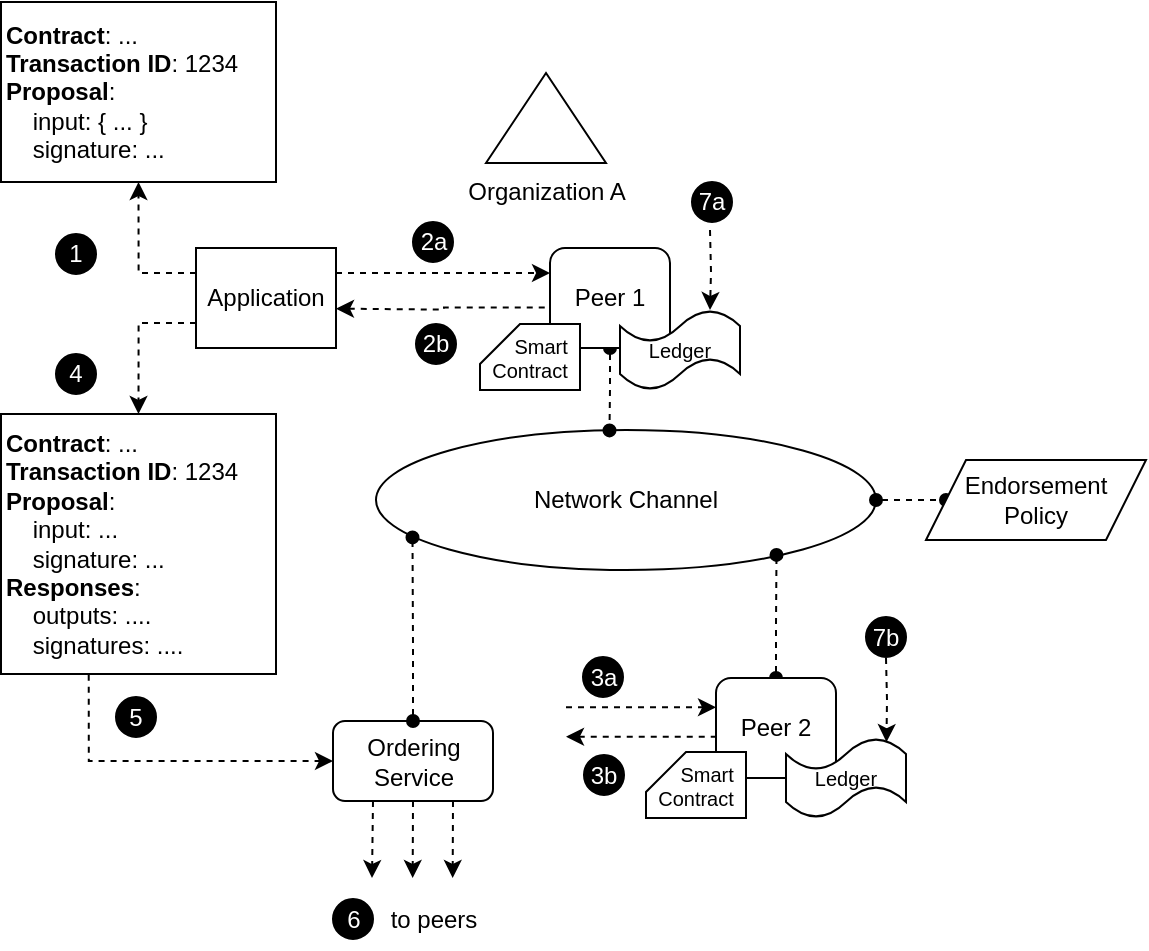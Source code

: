 <mxfile version="19.0.3" type="device"><diagram id="IHHSuZKsc-et9NyO6q4c" name="Page-1"><mxGraphModel dx="702" dy="482" grid="1" gridSize="10" guides="1" tooltips="1" connect="1" arrows="1" fold="1" page="1" pageScale="1" pageWidth="1169" pageHeight="827" math="0" shadow="0"><root><mxCell id="0"/><mxCell id="1" parent="0"/><mxCell id="2h_vhQ1c_5DbjlNC2A49-1" value="&lt;b&gt;Contract&lt;/b&gt;: ...&lt;br&gt;&lt;b&gt;Transaction ID&lt;/b&gt;: 1234&lt;br&gt;&lt;b&gt;Proposal&lt;/b&gt;:&amp;nbsp;&lt;br&gt;&amp;nbsp; &amp;nbsp; input: { ... }&lt;br&gt;&amp;nbsp; &amp;nbsp; signature: ..." style="rounded=0;whiteSpace=wrap;html=1;align=left;" parent="1" vertex="1"><mxGeometry x="112.5" y="76" width="137.5" height="90" as="geometry"/></mxCell><mxCell id="2h_vhQ1c_5DbjlNC2A49-7" style="edgeStyle=orthogonalEdgeStyle;rounded=0;orthogonalLoop=1;jettySize=auto;html=1;exitX=0;exitY=0.75;exitDx=0;exitDy=0;entryX=0.5;entryY=0;entryDx=0;entryDy=0;dashed=1;" parent="1" source="2h_vhQ1c_5DbjlNC2A49-2" target="TMWBoC0P0zQO2y0e8mlq-1" edge="1"><mxGeometry relative="1" as="geometry"><mxPoint x="181.25" y="292" as="targetPoint"/></mxGeometry></mxCell><mxCell id="2h_vhQ1c_5DbjlNC2A49-8" style="edgeStyle=orthogonalEdgeStyle;rounded=0;orthogonalLoop=1;jettySize=auto;html=1;exitX=0;exitY=0.25;exitDx=0;exitDy=0;entryX=0.5;entryY=1;entryDx=0;entryDy=0;dashed=1;" parent="1" source="2h_vhQ1c_5DbjlNC2A49-2" target="2h_vhQ1c_5DbjlNC2A49-1" edge="1"><mxGeometry relative="1" as="geometry"/></mxCell><mxCell id="S8-jT2v8OA0c5QMKM6Cn-16" style="edgeStyle=orthogonalEdgeStyle;rounded=0;orthogonalLoop=1;jettySize=auto;html=1;exitX=1;exitY=0.25;exitDx=0;exitDy=0;entryX=0;entryY=0.25;entryDx=0;entryDy=0;dashed=1;fontSize=12;startArrow=none;startFill=0;endArrow=classic;endFill=1;" parent="1" source="2h_vhQ1c_5DbjlNC2A49-2" target="2h_vhQ1c_5DbjlNC2A49-20" edge="1"><mxGeometry relative="1" as="geometry"/></mxCell><mxCell id="2h_vhQ1c_5DbjlNC2A49-2" value="Application" style="rounded=0;whiteSpace=wrap;html=1;" parent="1" vertex="1"><mxGeometry x="210" y="199" width="70" height="50" as="geometry"/></mxCell><mxCell id="2h_vhQ1c_5DbjlNC2A49-11" style="edgeStyle=orthogonalEdgeStyle;rounded=0;orthogonalLoop=1;jettySize=auto;html=1;exitX=0.319;exitY=1.003;exitDx=0;exitDy=0;dashed=1;fontColor=#FFFFFF;exitPerimeter=0;entryX=0;entryY=0.5;entryDx=0;entryDy=0;" parent="1" source="TMWBoC0P0zQO2y0e8mlq-1" target="2h_vhQ1c_5DbjlNC2A49-24" edge="1"><mxGeometry relative="1" as="geometry"><mxPoint x="120" y="520" as="targetPoint"/><mxPoint x="152.513" y="422" as="sourcePoint"/></mxGeometry></mxCell><mxCell id="2h_vhQ1c_5DbjlNC2A49-9" value="1" style="ellipse;whiteSpace=wrap;html=1;aspect=fixed;fillColor=#000000;fontColor=#FFFFFF;" parent="1" vertex="1"><mxGeometry x="140" y="192" width="20" height="20" as="geometry"/></mxCell><mxCell id="2h_vhQ1c_5DbjlNC2A49-10" value="4" style="ellipse;whiteSpace=wrap;html=1;aspect=fixed;fillColor=#000000;fontColor=#FFFFFF;" parent="1" vertex="1"><mxGeometry x="140" y="252" width="20" height="20" as="geometry"/></mxCell><mxCell id="2h_vhQ1c_5DbjlNC2A49-22" style="edgeStyle=orthogonalEdgeStyle;rounded=0;orthogonalLoop=1;jettySize=auto;html=1;exitX=0.5;exitY=1;exitDx=0;exitDy=0;entryX=0.467;entryY=0.003;entryDx=0;entryDy=0;entryPerimeter=0;dashed=1;fontColor=#000000;startArrow=oval;startFill=1;endArrow=oval;endFill=1;" parent="1" source="2h_vhQ1c_5DbjlNC2A49-20" target="2h_vhQ1c_5DbjlNC2A49-21" edge="1"><mxGeometry relative="1" as="geometry"/></mxCell><mxCell id="S8-jT2v8OA0c5QMKM6Cn-31" style="edgeStyle=orthogonalEdgeStyle;rounded=0;orthogonalLoop=1;jettySize=auto;html=1;entryX=0.75;entryY=0;entryDx=0;entryDy=0;entryPerimeter=0;dashed=1;fontSize=12;startArrow=none;startFill=0;endArrow=classic;endFill=1;" parent="1" target="S8-jT2v8OA0c5QMKM6Cn-1" edge="1"><mxGeometry relative="1" as="geometry"><mxPoint x="467" y="190" as="sourcePoint"/></mxGeometry></mxCell><mxCell id="2h_vhQ1c_5DbjlNC2A49-20" value="Peer 1" style="rounded=1;whiteSpace=wrap;html=1;fontColor=#000000;fillColor=#FFFFFF;" parent="1" vertex="1"><mxGeometry x="387" y="199" width="60" height="50" as="geometry"/></mxCell><mxCell id="S8-jT2v8OA0c5QMKM6Cn-13" style="edgeStyle=orthogonalEdgeStyle;rounded=0;orthogonalLoop=1;jettySize=auto;html=1;exitX=1;exitY=0.5;exitDx=0;exitDy=0;entryX=0;entryY=0.5;entryDx=0;entryDy=0;dashed=1;fontSize=12;endArrow=oval;endFill=1;startArrow=oval;startFill=1;" parent="1" source="2h_vhQ1c_5DbjlNC2A49-21" target="S8-jT2v8OA0c5QMKM6Cn-12" edge="1"><mxGeometry relative="1" as="geometry"/></mxCell><mxCell id="2h_vhQ1c_5DbjlNC2A49-21" value="Network Channel" style="ellipse;whiteSpace=wrap;html=1;fontColor=#000000;fillColor=none;" parent="1" vertex="1"><mxGeometry x="300" y="290" width="250" height="70" as="geometry"/></mxCell><mxCell id="TMWBoC0P0zQO2y0e8mlq-5" style="edgeStyle=orthogonalEdgeStyle;rounded=0;orthogonalLoop=1;jettySize=auto;html=1;startArrow=oval;startFill=1;endArrow=oval;endFill=1;dashed=1;entryX=0.801;entryY=0.892;entryDx=0;entryDy=0;entryPerimeter=0;" parent="1" source="S8-jT2v8OA0c5QMKM6Cn-5" target="2h_vhQ1c_5DbjlNC2A49-21" edge="1"><mxGeometry relative="1" as="geometry"><mxPoint x="459" y="400" as="targetPoint"/><mxPoint x="459" y="440.0" as="sourcePoint"/></mxGeometry></mxCell><mxCell id="S8-jT2v8OA0c5QMKM6Cn-25" style="edgeStyle=orthogonalEdgeStyle;rounded=0;orthogonalLoop=1;jettySize=auto;html=1;exitX=0.25;exitY=1;exitDx=0;exitDy=0;dashed=1;fontSize=12;startArrow=none;startFill=0;endArrow=classic;endFill=1;" parent="1" source="2h_vhQ1c_5DbjlNC2A49-24" edge="1"><mxGeometry relative="1" as="geometry"><mxPoint x="298" y="514" as="targetPoint"/></mxGeometry></mxCell><mxCell id="S8-jT2v8OA0c5QMKM6Cn-26" style="edgeStyle=orthogonalEdgeStyle;rounded=0;orthogonalLoop=1;jettySize=auto;html=1;exitX=0.5;exitY=1;exitDx=0;exitDy=0;dashed=1;fontSize=12;startArrow=none;startFill=0;endArrow=classic;endFill=1;" parent="1" source="2h_vhQ1c_5DbjlNC2A49-24" edge="1"><mxGeometry relative="1" as="geometry"><mxPoint x="318.333" y="514" as="targetPoint"/></mxGeometry></mxCell><mxCell id="S8-jT2v8OA0c5QMKM6Cn-27" style="edgeStyle=orthogonalEdgeStyle;rounded=0;orthogonalLoop=1;jettySize=auto;html=1;exitX=0.75;exitY=1;exitDx=0;exitDy=0;dashed=1;fontSize=12;startArrow=none;startFill=0;endArrow=classic;endFill=1;" parent="1" source="2h_vhQ1c_5DbjlNC2A49-24" edge="1"><mxGeometry relative="1" as="geometry"><mxPoint x="338.333" y="514" as="targetPoint"/></mxGeometry></mxCell><mxCell id="2h_vhQ1c_5DbjlNC2A49-24" value="Ordering Service" style="rounded=1;whiteSpace=wrap;html=1;fontColor=#000000;fillColor=#FFFFFF;" parent="1" vertex="1"><mxGeometry x="278.5" y="435.5" width="80" height="40" as="geometry"/></mxCell><mxCell id="TMWBoC0P0zQO2y0e8mlq-1" value="&lt;b&gt;Contract&lt;/b&gt;: ...&lt;br&gt;&lt;b&gt;Transaction ID&lt;/b&gt;: 1234&lt;br&gt;&lt;b&gt;Proposal&lt;/b&gt;:&amp;nbsp;&lt;br&gt;&amp;nbsp; &amp;nbsp; input: ...&lt;br&gt;&amp;nbsp; &amp;nbsp; signature: ...&lt;br&gt;&lt;b&gt;Responses&lt;/b&gt;:&lt;br&gt;&amp;nbsp; &amp;nbsp; outputs: ....&lt;br&gt;&amp;nbsp; &amp;nbsp; signatures: ...." style="rounded=0;whiteSpace=wrap;html=1;align=left;" parent="1" vertex="1"><mxGeometry x="112.5" y="282" width="137.5" height="130" as="geometry"/></mxCell><mxCell id="TMWBoC0P0zQO2y0e8mlq-2" value="" style="triangle;whiteSpace=wrap;html=1;rotation=-90;" parent="1" vertex="1"><mxGeometry x="362.5" y="104" width="45" height="60" as="geometry"/></mxCell><mxCell id="TMWBoC0P0zQO2y0e8mlq-4" value="Organization A" style="text;html=1;strokeColor=none;fillColor=none;align=center;verticalAlign=middle;whiteSpace=wrap;rounded=0;" parent="1" vertex="1"><mxGeometry x="338.5" y="156" width="93" height="30" as="geometry"/></mxCell><mxCell id="S8-jT2v8OA0c5QMKM6Cn-1" value="&lt;font style=&quot;font-size: 10px;&quot;&gt;Ledger&lt;/font&gt;" style="shape=tape;whiteSpace=wrap;html=1;size=0.4;" parent="1" vertex="1"><mxGeometry x="422" y="230" width="60" height="40" as="geometry"/></mxCell><mxCell id="S8-jT2v8OA0c5QMKM6Cn-3" value="&lt;div style=&quot;text-align: right;&quot;&gt;&lt;span style=&quot;background-color: initial;&quot;&gt;Smart&lt;/span&gt;&lt;/div&gt;Contract" style="shape=card;whiteSpace=wrap;html=1;fontSize=10;size=20;" parent="1" vertex="1"><mxGeometry x="352" y="237" width="50" height="33" as="geometry"/></mxCell><mxCell id="S8-jT2v8OA0c5QMKM6Cn-5" value="Peer 2" style="rounded=1;whiteSpace=wrap;html=1;fontColor=#000000;fillColor=#FFFFFF;" parent="1" vertex="1"><mxGeometry x="470" y="414" width="60" height="50" as="geometry"/></mxCell><mxCell id="S8-jT2v8OA0c5QMKM6Cn-6" value="&lt;font style=&quot;font-size: 10px;&quot;&gt;Ledger&lt;/font&gt;" style="shape=tape;whiteSpace=wrap;html=1;size=0.4;" parent="1" vertex="1"><mxGeometry x="505" y="444" width="60" height="40" as="geometry"/></mxCell><mxCell id="S8-jT2v8OA0c5QMKM6Cn-7" value="&lt;div style=&quot;text-align: right;&quot;&gt;&lt;span style=&quot;background-color: initial;&quot;&gt;Smart&lt;/span&gt;&lt;/div&gt;Contract" style="shape=card;whiteSpace=wrap;html=1;fontSize=10;size=20;" parent="1" vertex="1"><mxGeometry x="435" y="451" width="50" height="33" as="geometry"/></mxCell><mxCell id="S8-jT2v8OA0c5QMKM6Cn-8" style="edgeStyle=orthogonalEdgeStyle;rounded=0;orthogonalLoop=1;jettySize=auto;html=1;startArrow=oval;startFill=1;endArrow=oval;endFill=1;dashed=1;entryX=0.073;entryY=0.767;entryDx=0;entryDy=0;entryPerimeter=0;exitX=0.5;exitY=0;exitDx=0;exitDy=0;" parent="1" source="2h_vhQ1c_5DbjlNC2A49-24" target="2h_vhQ1c_5DbjlNC2A49-21" edge="1"><mxGeometry relative="1" as="geometry"><mxPoint x="444.9" y="408.79" as="targetPoint"/><mxPoint x="445.012" y="449.5" as="sourcePoint"/></mxGeometry></mxCell><mxCell id="S8-jT2v8OA0c5QMKM6Cn-12" value="&lt;font style=&quot;font-size: 12px;&quot;&gt;Endorsement &lt;br&gt;Policy&lt;/font&gt;" style="shape=parallelogram;perimeter=parallelogramPerimeter;whiteSpace=wrap;html=1;fixedSize=1;fontSize=10;" parent="1" vertex="1"><mxGeometry x="575" y="305" width="110" height="40" as="geometry"/></mxCell><mxCell id="S8-jT2v8OA0c5QMKM6Cn-17" value="2a" style="ellipse;whiteSpace=wrap;html=1;aspect=fixed;fillColor=#000000;fontColor=#FFFFFF;" parent="1" vertex="1"><mxGeometry x="318.5" y="186" width="20" height="20" as="geometry"/></mxCell><mxCell id="S8-jT2v8OA0c5QMKM6Cn-18" style="edgeStyle=orthogonalEdgeStyle;rounded=0;orthogonalLoop=1;jettySize=auto;html=1;exitX=1;exitY=0.25;exitDx=0;exitDy=0;entryX=0;entryY=0.25;entryDx=0;entryDy=0;dashed=1;fontSize=12;startArrow=none;startFill=0;endArrow=classic;endFill=1;" parent="1" edge="1"><mxGeometry relative="1" as="geometry"><mxPoint x="395" y="428.67" as="sourcePoint"/><mxPoint x="470" y="428.67" as="targetPoint"/></mxGeometry></mxCell><mxCell id="S8-jT2v8OA0c5QMKM6Cn-19" style="edgeStyle=orthogonalEdgeStyle;rounded=0;orthogonalLoop=1;jettySize=auto;html=1;exitX=1;exitY=0.25;exitDx=0;exitDy=0;entryX=-0.012;entryY=0.595;entryDx=0;entryDy=0;dashed=1;fontSize=12;startArrow=classic;startFill=1;endArrow=none;endFill=0;entryPerimeter=0;" parent="1" target="2h_vhQ1c_5DbjlNC2A49-20" edge="1"><mxGeometry relative="1" as="geometry"><mxPoint x="280" y="229.33" as="sourcePoint"/><mxPoint x="355" y="229.33" as="targetPoint"/></mxGeometry></mxCell><mxCell id="S8-jT2v8OA0c5QMKM6Cn-20" style="edgeStyle=orthogonalEdgeStyle;rounded=0;orthogonalLoop=1;jettySize=auto;html=1;exitX=1;exitY=0.25;exitDx=0;exitDy=0;entryX=0;entryY=0.25;entryDx=0;entryDy=0;dashed=1;fontSize=12;startArrow=classic;startFill=1;endArrow=none;endFill=0;" parent="1" edge="1"><mxGeometry relative="1" as="geometry"><mxPoint x="395" y="443.33" as="sourcePoint"/><mxPoint x="470" y="443.33" as="targetPoint"/></mxGeometry></mxCell><mxCell id="S8-jT2v8OA0c5QMKM6Cn-21" value="2b" style="ellipse;whiteSpace=wrap;html=1;aspect=fixed;fillColor=#000000;fontColor=#FFFFFF;" parent="1" vertex="1"><mxGeometry x="320" y="237" width="20" height="20" as="geometry"/></mxCell><mxCell id="S8-jT2v8OA0c5QMKM6Cn-22" value="3a" style="ellipse;whiteSpace=wrap;html=1;aspect=fixed;fillColor=#000000;fontColor=#FFFFFF;" parent="1" vertex="1"><mxGeometry x="403.5" y="403.5" width="20" height="20" as="geometry"/></mxCell><mxCell id="S8-jT2v8OA0c5QMKM6Cn-23" value="3b" style="ellipse;whiteSpace=wrap;html=1;aspect=fixed;fillColor=#000000;fontColor=#FFFFFF;" parent="1" vertex="1"><mxGeometry x="404" y="452.5" width="20" height="20" as="geometry"/></mxCell><mxCell id="S8-jT2v8OA0c5QMKM6Cn-24" value="5" style="ellipse;whiteSpace=wrap;html=1;aspect=fixed;fillColor=#000000;fontColor=#FFFFFF;" parent="1" vertex="1"><mxGeometry x="170" y="423.5" width="20" height="20" as="geometry"/></mxCell><mxCell id="S8-jT2v8OA0c5QMKM6Cn-28" value="6" style="ellipse;whiteSpace=wrap;html=1;aspect=fixed;fillColor=#000000;fontColor=#FFFFFF;" parent="1" vertex="1"><mxGeometry x="278.5" y="524.5" width="20" height="20" as="geometry"/></mxCell><mxCell id="S8-jT2v8OA0c5QMKM6Cn-29" value="&lt;font color=&quot;#000000&quot;&gt;to peers&lt;/font&gt;" style="text;html=1;strokeColor=none;fillColor=none;align=center;verticalAlign=middle;whiteSpace=wrap;rounded=0;fontColor=#FFFFFF;" parent="1" vertex="1"><mxGeometry x="298.5" y="519.5" width="60" height="30" as="geometry"/></mxCell><mxCell id="S8-jT2v8OA0c5QMKM6Cn-32" style="edgeStyle=orthogonalEdgeStyle;rounded=0;orthogonalLoop=1;jettySize=auto;html=1;entryX=0.837;entryY=0.052;entryDx=0;entryDy=0;entryPerimeter=0;dashed=1;fontSize=12;startArrow=none;startFill=0;endArrow=classic;endFill=1;" parent="1" target="S8-jT2v8OA0c5QMKM6Cn-6" edge="1"><mxGeometry relative="1" as="geometry"><mxPoint x="555" y="404" as="sourcePoint"/><mxPoint x="555" y="444" as="targetPoint"/></mxGeometry></mxCell><mxCell id="S8-jT2v8OA0c5QMKM6Cn-33" value="7a" style="ellipse;whiteSpace=wrap;html=1;aspect=fixed;fillColor=#000000;fontColor=#FFFFFF;" parent="1" vertex="1"><mxGeometry x="458" y="166" width="20" height="20" as="geometry"/></mxCell><mxCell id="S8-jT2v8OA0c5QMKM6Cn-34" value="7b" style="ellipse;whiteSpace=wrap;html=1;aspect=fixed;fillColor=#000000;fontColor=#FFFFFF;" parent="1" vertex="1"><mxGeometry x="545" y="383.5" width="20" height="20" as="geometry"/></mxCell></root></mxGraphModel></diagram></mxfile>